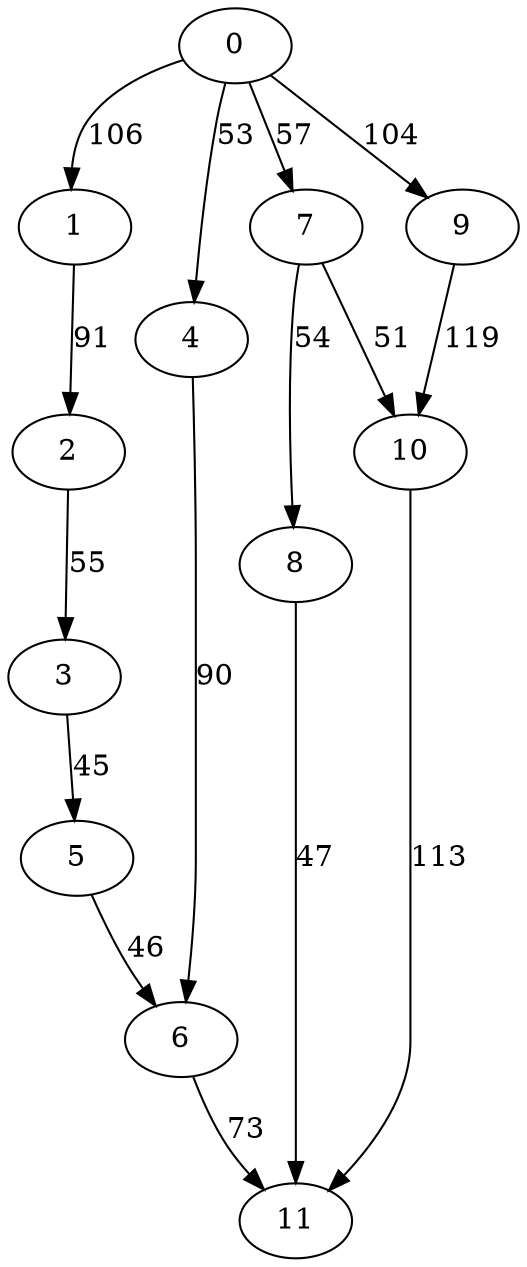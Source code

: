 digraph t20p2r5_4 {
0 -> 1 [ label = 106 ];
0 -> 4 [ label = 53 ];
0 -> 7 [ label = 57 ];
0 -> 9 [ label = 104 ];
1 -> 2 [ label = 91 ];
2 -> 3 [ label = 55 ];
3 -> 5 [ label = 45 ];
4 -> 6 [ label = 90 ];
5 -> 6 [ label = 46 ];
6 -> 11 [ label = 73 ];
7 -> 8 [ label = 54 ];
7 -> 10 [ label = 51 ];
8 -> 11 [ label = 47 ];
9 -> 10 [ label = 119 ];
10 -> 11 [ label = 113 ];
 }

